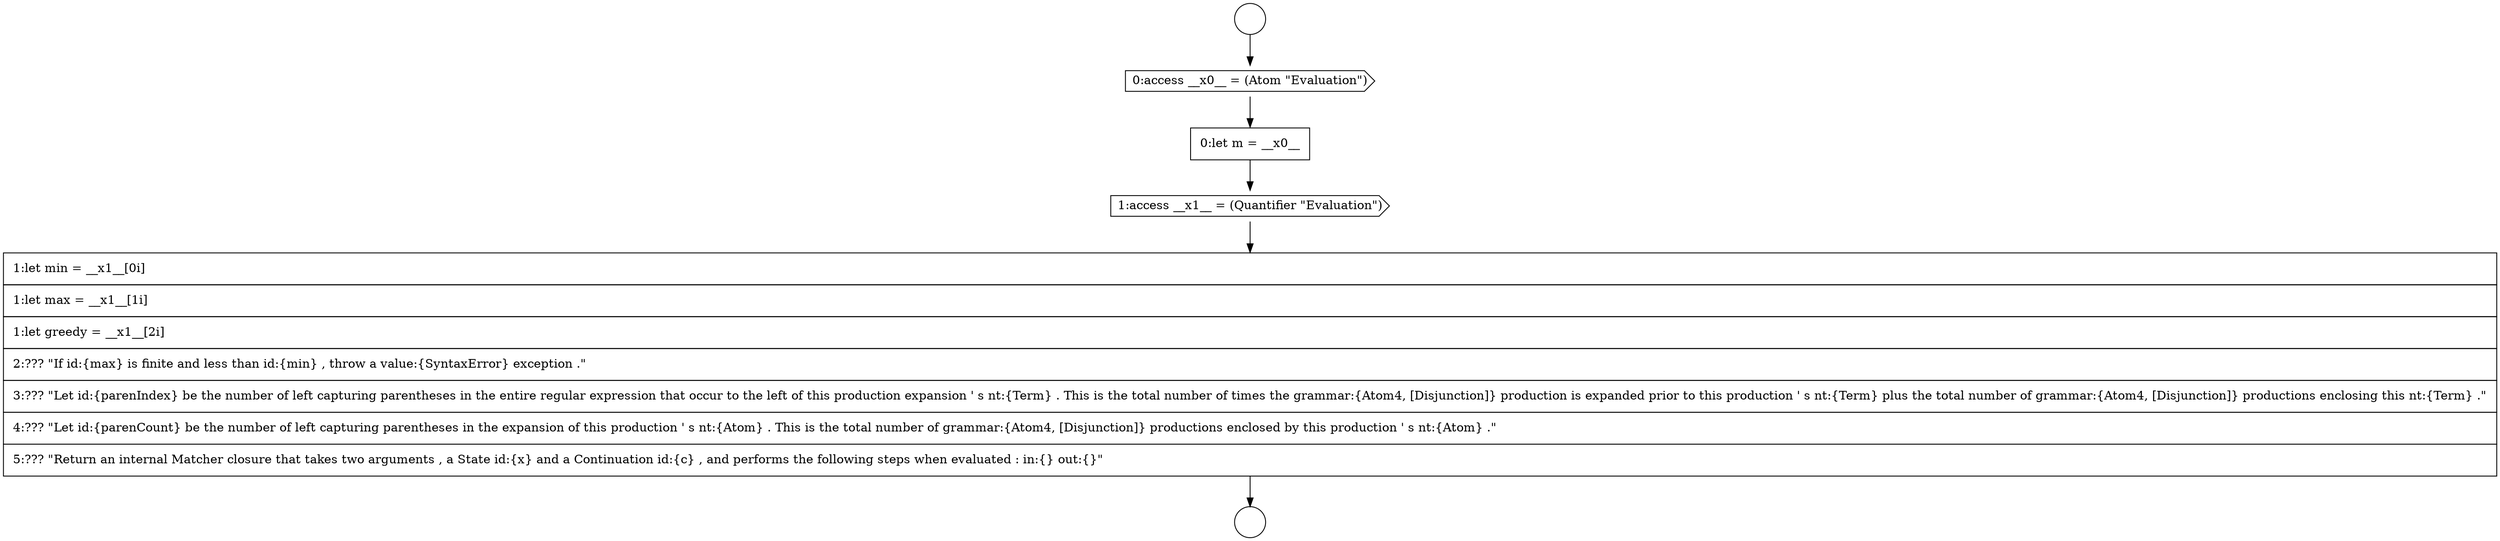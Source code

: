 digraph {
  node12269 [shape=cds, label=<<font color="black">1:access __x1__ = (Quantifier &quot;Evaluation&quot;)</font>> color="black" fillcolor="white" style=filled]
  node12270 [shape=none, margin=0, label=<<font color="black">
    <table border="0" cellborder="1" cellspacing="0" cellpadding="10">
      <tr><td align="left">1:let min = __x1__[0i]</td></tr>
      <tr><td align="left">1:let max = __x1__[1i]</td></tr>
      <tr><td align="left">1:let greedy = __x1__[2i]</td></tr>
      <tr><td align="left">2:??? &quot;If id:{max} is finite and less than id:{min} , throw a value:{SyntaxError} exception .&quot;</td></tr>
      <tr><td align="left">3:??? &quot;Let id:{parenIndex} be the number of left capturing parentheses in the entire regular expression that occur to the left of this production expansion ' s nt:{Term} . This is the total number of times the grammar:{Atom4, [Disjunction]} production is expanded prior to this production ' s nt:{Term} plus the total number of grammar:{Atom4, [Disjunction]} productions enclosing this nt:{Term} .&quot;</td></tr>
      <tr><td align="left">4:??? &quot;Let id:{parenCount} be the number of left capturing parentheses in the expansion of this production ' s nt:{Atom} . This is the total number of grammar:{Atom4, [Disjunction]} productions enclosed by this production ' s nt:{Atom} .&quot;</td></tr>
      <tr><td align="left">5:??? &quot;Return an internal Matcher closure that takes two arguments , a State id:{x} and a Continuation id:{c} , and performs the following steps when evaluated : in:{} out:{}&quot;</td></tr>
    </table>
  </font>> color="black" fillcolor="white" style=filled]
  node12265 [shape=circle label=" " color="black" fillcolor="white" style=filled]
  node12266 [shape=circle label=" " color="black" fillcolor="white" style=filled]
  node12268 [shape=none, margin=0, label=<<font color="black">
    <table border="0" cellborder="1" cellspacing="0" cellpadding="10">
      <tr><td align="left">0:let m = __x0__</td></tr>
    </table>
  </font>> color="black" fillcolor="white" style=filled]
  node12267 [shape=cds, label=<<font color="black">0:access __x0__ = (Atom &quot;Evaluation&quot;)</font>> color="black" fillcolor="white" style=filled]
  node12269 -> node12270 [ color="black"]
  node12267 -> node12268 [ color="black"]
  node12270 -> node12266 [ color="black"]
  node12268 -> node12269 [ color="black"]
  node12265 -> node12267 [ color="black"]
}
